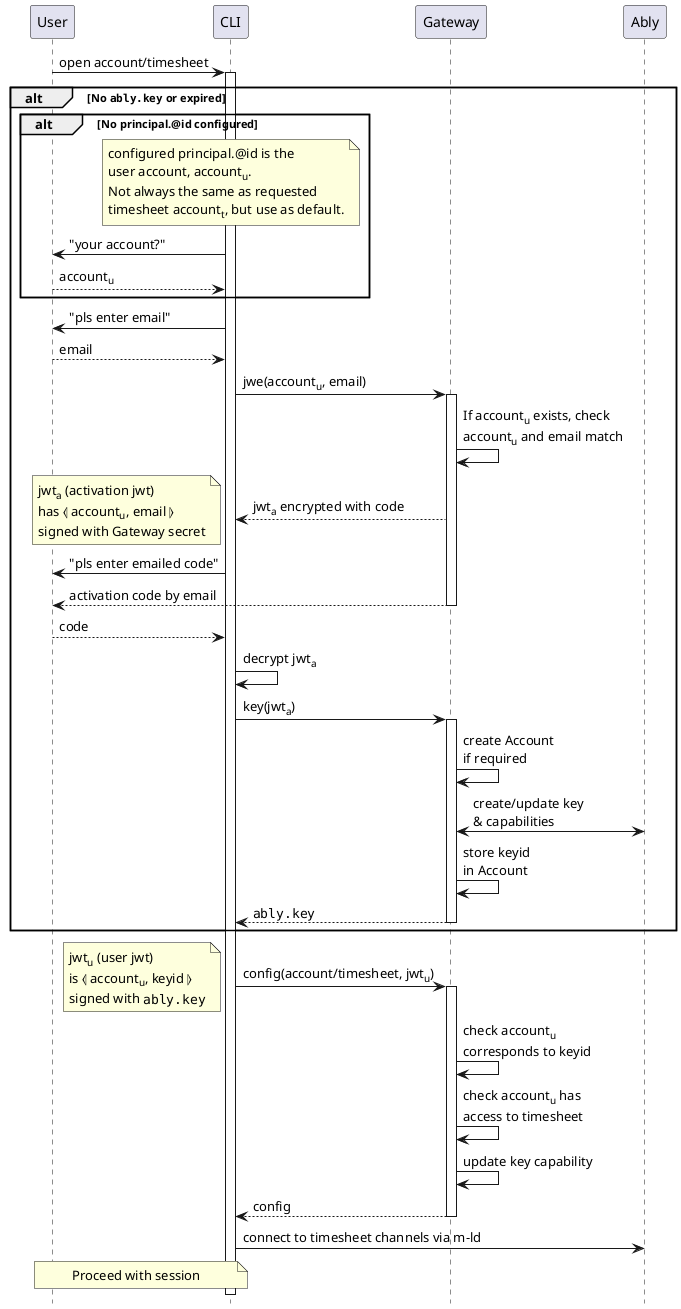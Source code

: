 @startuml
'https://plantuml.com/sequence-diagram
hide footbox

User -> CLI ++: open account/timesheet
alt No ""ably.key"" or expired
  alt No principal.@id configured
    note over CLI
      configured principal.@id is the
      user account, account<sub>u</sub>.
      Not always the same as requested
      timesheet account<sub>t</sub>, but use as default.
    end note
    CLI -> User: "your account?"
    User --> CLI: account<sub>u</sub>
  end
  CLI -> User: "pls enter email"
  User --> CLI: email
  CLI -> Gateway ++: jwe(account<sub>u</sub>, email)
  Gateway -> Gateway: If account<sub>u</sub> exists, check\naccount<sub>u</sub> and email match
  Gateway --> CLI: jwt<sub>a</sub> encrypted with code
  note left
    jwt<sub>a</sub> (activation jwt)
    has ⦉ account<sub>u</sub>, email ⦊
    signed with Gateway secret
  end note
  CLI -> User: "pls enter emailed code"
  Gateway --> User --: activation code by email

  User --> CLI: code
  ' TODO: brute force attack (look for a parseable JWT)
  CLI -> CLI: decrypt jwt<sub>a</sub>
  ' TODO: replay attack within JWT validity period
  CLI -> Gateway ++: key(jwt<sub>a</sub>)
  Gateway -> Gateway: create Account\nif required
  Gateway <-> Ably: create/update key\n& capabilities
  Gateway -> Gateway: store keyid\nin Account
  return ""ably.key""
end

CLI -> Gateway ++: config(account/timesheet, jwt<sub>u</sub>)
note left
  jwt<sub>u</sub> (user jwt)
  is ⦉ account<sub>u</sub>, keyid ⦊
  signed with ""ably.key""
end note
Gateway -> Gateway: check account<sub>u</sub>\ncorresponds to keyid
Gateway -> Gateway: check account<sub>u</sub> has\naccess to timesheet
Gateway -> Gateway: update key capability
return config

CLI -> Ably: connect to timesheet channels via m-ld
note over User, CLI: Proceed with session

@enduml